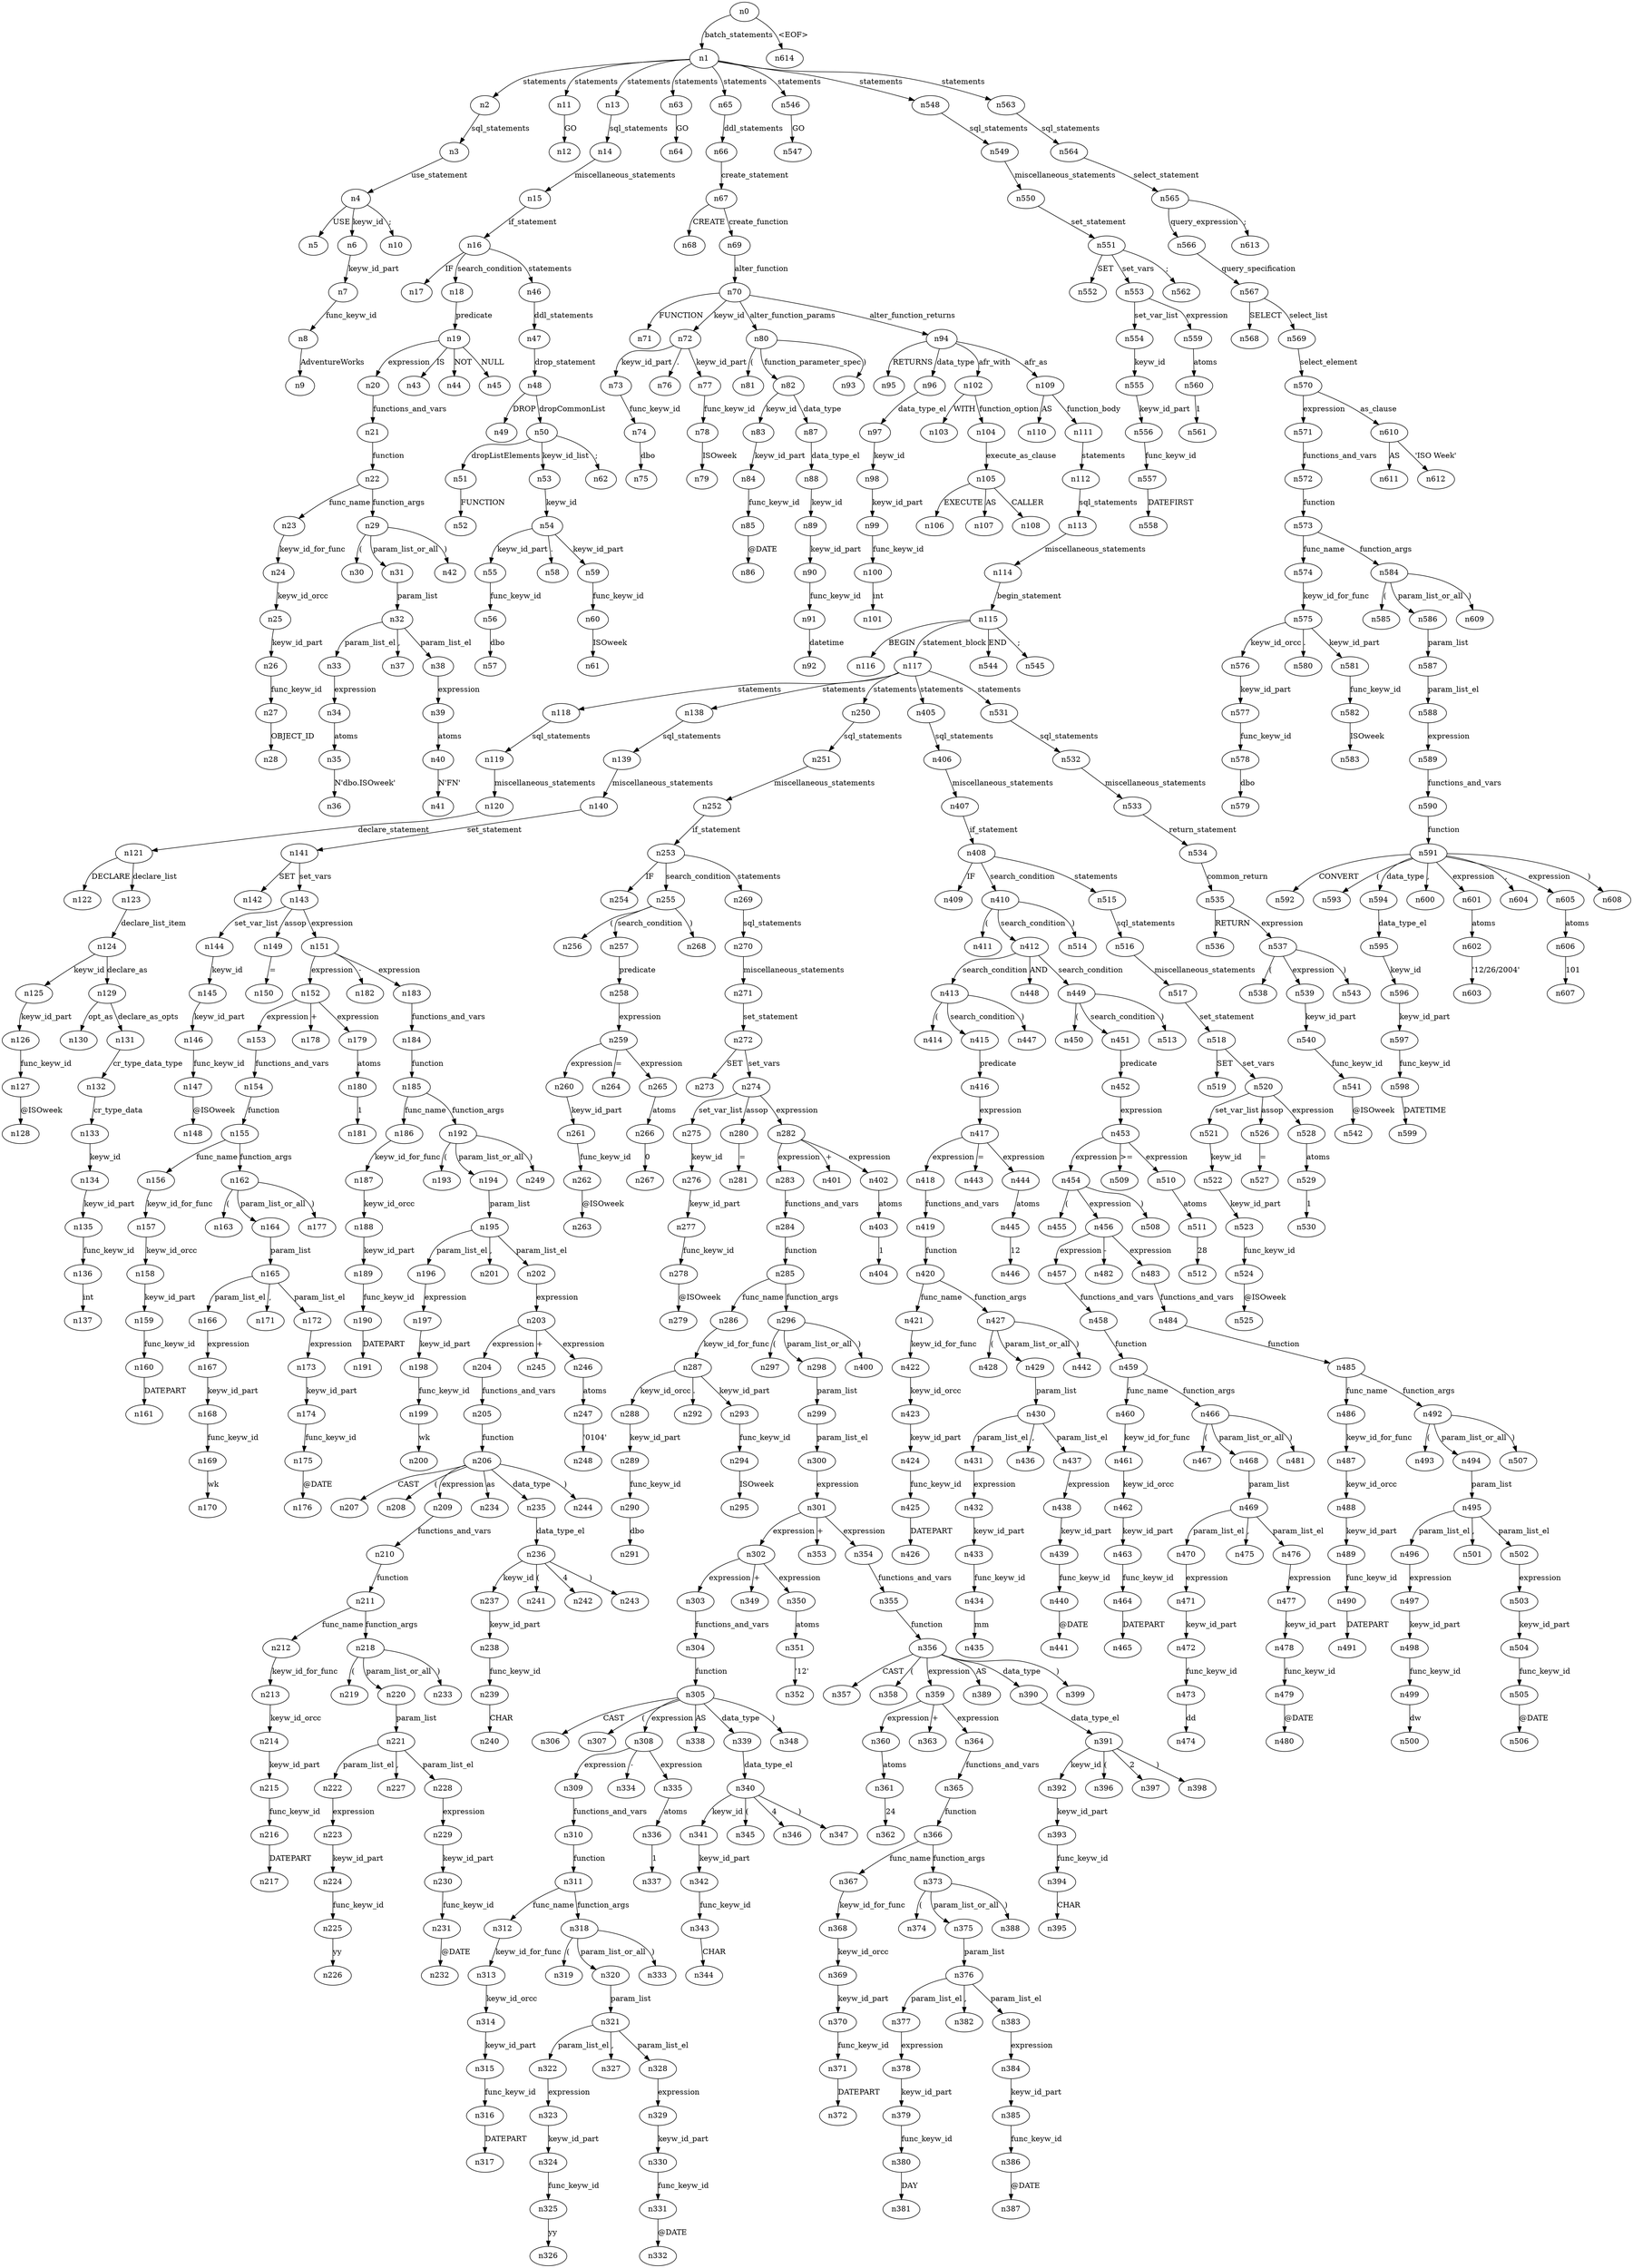 digraph ParseTree {
  n0 -> n1 [label="batch_statements"];
  n1 -> n2 [label="statements"];
  n2 -> n3 [label="sql_statements"];
  n3 -> n4 [label="use_statement"];
  n4 -> n5 [label="USE"];
  n4 -> n6 [label="keyw_id"];
  n6 -> n7 [label="keyw_id_part"];
  n7 -> n8 [label="func_keyw_id"];
  n8 -> n9 [label="AdventureWorks"];
  n4 -> n10 [label=";"];
  n1 -> n11 [label="statements"];
  n11 -> n12 [label="GO"];
  n1 -> n13 [label="statements"];
  n13 -> n14 [label="sql_statements"];
  n14 -> n15 [label="miscellaneous_statements"];
  n15 -> n16 [label="if_statement"];
  n16 -> n17 [label="IF"];
  n16 -> n18 [label="search_condition"];
  n18 -> n19 [label="predicate"];
  n19 -> n20 [label="expression"];
  n20 -> n21 [label="functions_and_vars"];
  n21 -> n22 [label="function"];
  n22 -> n23 [label="func_name"];
  n23 -> n24 [label="keyw_id_for_func"];
  n24 -> n25 [label="keyw_id_orcc"];
  n25 -> n26 [label="keyw_id_part"];
  n26 -> n27 [label="func_keyw_id"];
  n27 -> n28 [label="OBJECT_ID"];
  n22 -> n29 [label="function_args"];
  n29 -> n30 [label="("];
  n29 -> n31 [label="param_list_or_all"];
  n31 -> n32 [label="param_list"];
  n32 -> n33 [label="param_list_el"];
  n33 -> n34 [label="expression"];
  n34 -> n35 [label="atoms"];
  n35 -> n36 [label="N'dbo.ISOweek'"];
  n32 -> n37 [label=","];
  n32 -> n38 [label="param_list_el"];
  n38 -> n39 [label="expression"];
  n39 -> n40 [label="atoms"];
  n40 -> n41 [label="N'FN'"];
  n29 -> n42 [label=")"];
  n19 -> n43 [label="IS"];
  n19 -> n44 [label="NOT"];
  n19 -> n45 [label="NULL"];
  n16 -> n46 [label="statements"];
  n46 -> n47 [label="ddl_statements"];
  n47 -> n48 [label="drop_statement"];
  n48 -> n49 [label="DROP"];
  n48 -> n50 [label="dropCommonList"];
  n50 -> n51 [label="dropListElements"];
  n51 -> n52 [label="FUNCTION"];
  n50 -> n53 [label="keyw_id_list"];
  n53 -> n54 [label="keyw_id"];
  n54 -> n55 [label="keyw_id_part"];
  n55 -> n56 [label="func_keyw_id"];
  n56 -> n57 [label="dbo"];
  n54 -> n58 [label="."];
  n54 -> n59 [label="keyw_id_part"];
  n59 -> n60 [label="func_keyw_id"];
  n60 -> n61 [label="ISOweek"];
  n50 -> n62 [label=";"];
  n1 -> n63 [label="statements"];
  n63 -> n64 [label="GO"];
  n1 -> n65 [label="statements"];
  n65 -> n66 [label="ddl_statements"];
  n66 -> n67 [label="create_statement"];
  n67 -> n68 [label="CREATE"];
  n67 -> n69 [label="create_function"];
  n69 -> n70 [label="alter_function"];
  n70 -> n71 [label="FUNCTION"];
  n70 -> n72 [label="keyw_id"];
  n72 -> n73 [label="keyw_id_part"];
  n73 -> n74 [label="func_keyw_id"];
  n74 -> n75 [label="dbo"];
  n72 -> n76 [label="."];
  n72 -> n77 [label="keyw_id_part"];
  n77 -> n78 [label="func_keyw_id"];
  n78 -> n79 [label="ISOweek"];
  n70 -> n80 [label="alter_function_params"];
  n80 -> n81 [label="("];
  n80 -> n82 [label="function_parameter_spec"];
  n82 -> n83 [label="keyw_id"];
  n83 -> n84 [label="keyw_id_part"];
  n84 -> n85 [label="func_keyw_id"];
  n85 -> n86 [label="@DATE"];
  n82 -> n87 [label="data_type"];
  n87 -> n88 [label="data_type_el"];
  n88 -> n89 [label="keyw_id"];
  n89 -> n90 [label="keyw_id_part"];
  n90 -> n91 [label="func_keyw_id"];
  n91 -> n92 [label="datetime"];
  n80 -> n93 [label=")"];
  n70 -> n94 [label="alter_function_returns"];
  n94 -> n95 [label="RETURNS"];
  n94 -> n96 [label="data_type"];
  n96 -> n97 [label="data_type_el"];
  n97 -> n98 [label="keyw_id"];
  n98 -> n99 [label="keyw_id_part"];
  n99 -> n100 [label="func_keyw_id"];
  n100 -> n101 [label="int"];
  n94 -> n102 [label="afr_with"];
  n102 -> n103 [label="WITH"];
  n102 -> n104 [label="function_option"];
  n104 -> n105 [label="execute_as_clause"];
  n105 -> n106 [label="EXECUTE"];
  n105 -> n107 [label="AS"];
  n105 -> n108 [label="CALLER"];
  n94 -> n109 [label="afr_as"];
  n109 -> n110 [label="AS"];
  n109 -> n111 [label="function_body"];
  n111 -> n112 [label="statements"];
  n112 -> n113 [label="sql_statements"];
  n113 -> n114 [label="miscellaneous_statements"];
  n114 -> n115 [label="begin_statement"];
  n115 -> n116 [label="BEGIN"];
  n115 -> n117 [label="statement_block"];
  n117 -> n118 [label="statements"];
  n118 -> n119 [label="sql_statements"];
  n119 -> n120 [label="miscellaneous_statements"];
  n120 -> n121 [label="declare_statement"];
  n121 -> n122 [label="DECLARE"];
  n121 -> n123 [label="declare_list"];
  n123 -> n124 [label="declare_list_item"];
  n124 -> n125 [label="keyw_id"];
  n125 -> n126 [label="keyw_id_part"];
  n126 -> n127 [label="func_keyw_id"];
  n127 -> n128 [label="@ISOweek"];
  n124 -> n129 [label="declare_as"];
  n129 -> n130 [label="opt_as"];
  n129 -> n131 [label="declare_as_opts"];
  n131 -> n132 [label="cr_type_data_type"];
  n132 -> n133 [label="cr_type_data"];
  n133 -> n134 [label="keyw_id"];
  n134 -> n135 [label="keyw_id_part"];
  n135 -> n136 [label="func_keyw_id"];
  n136 -> n137 [label="int"];
  n117 -> n138 [label="statements"];
  n138 -> n139 [label="sql_statements"];
  n139 -> n140 [label="miscellaneous_statements"];
  n140 -> n141 [label="set_statement"];
  n141 -> n142 [label="SET"];
  n141 -> n143 [label="set_vars"];
  n143 -> n144 [label="set_var_list"];
  n144 -> n145 [label="keyw_id"];
  n145 -> n146 [label="keyw_id_part"];
  n146 -> n147 [label="func_keyw_id"];
  n147 -> n148 [label="@ISOweek"];
  n143 -> n149 [label="assop"];
  n149 -> n150 [label="="];
  n143 -> n151 [label="expression"];
  n151 -> n152 [label="expression"];
  n152 -> n153 [label="expression"];
  n153 -> n154 [label="functions_and_vars"];
  n154 -> n155 [label="function"];
  n155 -> n156 [label="func_name"];
  n156 -> n157 [label="keyw_id_for_func"];
  n157 -> n158 [label="keyw_id_orcc"];
  n158 -> n159 [label="keyw_id_part"];
  n159 -> n160 [label="func_keyw_id"];
  n160 -> n161 [label="DATEPART"];
  n155 -> n162 [label="function_args"];
  n162 -> n163 [label="("];
  n162 -> n164 [label="param_list_or_all"];
  n164 -> n165 [label="param_list"];
  n165 -> n166 [label="param_list_el"];
  n166 -> n167 [label="expression"];
  n167 -> n168 [label="keyw_id_part"];
  n168 -> n169 [label="func_keyw_id"];
  n169 -> n170 [label="wk"];
  n165 -> n171 [label=","];
  n165 -> n172 [label="param_list_el"];
  n172 -> n173 [label="expression"];
  n173 -> n174 [label="keyw_id_part"];
  n174 -> n175 [label="func_keyw_id"];
  n175 -> n176 [label="@DATE"];
  n162 -> n177 [label=")"];
  n152 -> n178 [label="+"];
  n152 -> n179 [label="expression"];
  n179 -> n180 [label="atoms"];
  n180 -> n181 [label="1"];
  n151 -> n182 [label="-"];
  n151 -> n183 [label="expression"];
  n183 -> n184 [label="functions_and_vars"];
  n184 -> n185 [label="function"];
  n185 -> n186 [label="func_name"];
  n186 -> n187 [label="keyw_id_for_func"];
  n187 -> n188 [label="keyw_id_orcc"];
  n188 -> n189 [label="keyw_id_part"];
  n189 -> n190 [label="func_keyw_id"];
  n190 -> n191 [label="DATEPART"];
  n185 -> n192 [label="function_args"];
  n192 -> n193 [label="("];
  n192 -> n194 [label="param_list_or_all"];
  n194 -> n195 [label="param_list"];
  n195 -> n196 [label="param_list_el"];
  n196 -> n197 [label="expression"];
  n197 -> n198 [label="keyw_id_part"];
  n198 -> n199 [label="func_keyw_id"];
  n199 -> n200 [label="wk"];
  n195 -> n201 [label=","];
  n195 -> n202 [label="param_list_el"];
  n202 -> n203 [label="expression"];
  n203 -> n204 [label="expression"];
  n204 -> n205 [label="functions_and_vars"];
  n205 -> n206 [label="function"];
  n206 -> n207 [label="CAST"];
  n206 -> n208 [label="("];
  n206 -> n209 [label="expression"];
  n209 -> n210 [label="functions_and_vars"];
  n210 -> n211 [label="function"];
  n211 -> n212 [label="func_name"];
  n212 -> n213 [label="keyw_id_for_func"];
  n213 -> n214 [label="keyw_id_orcc"];
  n214 -> n215 [label="keyw_id_part"];
  n215 -> n216 [label="func_keyw_id"];
  n216 -> n217 [label="DATEPART"];
  n211 -> n218 [label="function_args"];
  n218 -> n219 [label="("];
  n218 -> n220 [label="param_list_or_all"];
  n220 -> n221 [label="param_list"];
  n221 -> n222 [label="param_list_el"];
  n222 -> n223 [label="expression"];
  n223 -> n224 [label="keyw_id_part"];
  n224 -> n225 [label="func_keyw_id"];
  n225 -> n226 [label="yy"];
  n221 -> n227 [label=","];
  n221 -> n228 [label="param_list_el"];
  n228 -> n229 [label="expression"];
  n229 -> n230 [label="keyw_id_part"];
  n230 -> n231 [label="func_keyw_id"];
  n231 -> n232 [label="@DATE"];
  n218 -> n233 [label=")"];
  n206 -> n234 [label="as"];
  n206 -> n235 [label="data_type"];
  n235 -> n236 [label="data_type_el"];
  n236 -> n237 [label="keyw_id"];
  n237 -> n238 [label="keyw_id_part"];
  n238 -> n239 [label="func_keyw_id"];
  n239 -> n240 [label="CHAR"];
  n236 -> n241 [label="("];
  n236 -> n242 [label="4"];
  n236 -> n243 [label=")"];
  n206 -> n244 [label=")"];
  n203 -> n245 [label="+"];
  n203 -> n246 [label="expression"];
  n246 -> n247 [label="atoms"];
  n247 -> n248 [label="'0104'"];
  n192 -> n249 [label=")"];
  n117 -> n250 [label="statements"];
  n250 -> n251 [label="sql_statements"];
  n251 -> n252 [label="miscellaneous_statements"];
  n252 -> n253 [label="if_statement"];
  n253 -> n254 [label="IF"];
  n253 -> n255 [label="search_condition"];
  n255 -> n256 [label="("];
  n255 -> n257 [label="search_condition"];
  n257 -> n258 [label="predicate"];
  n258 -> n259 [label="expression"];
  n259 -> n260 [label="expression"];
  n260 -> n261 [label="keyw_id_part"];
  n261 -> n262 [label="func_keyw_id"];
  n262 -> n263 [label="@ISOweek"];
  n259 -> n264 [label="="];
  n259 -> n265 [label="expression"];
  n265 -> n266 [label="atoms"];
  n266 -> n267 [label="0"];
  n255 -> n268 [label=")"];
  n253 -> n269 [label="statements"];
  n269 -> n270 [label="sql_statements"];
  n270 -> n271 [label="miscellaneous_statements"];
  n271 -> n272 [label="set_statement"];
  n272 -> n273 [label="SET"];
  n272 -> n274 [label="set_vars"];
  n274 -> n275 [label="set_var_list"];
  n275 -> n276 [label="keyw_id"];
  n276 -> n277 [label="keyw_id_part"];
  n277 -> n278 [label="func_keyw_id"];
  n278 -> n279 [label="@ISOweek"];
  n274 -> n280 [label="assop"];
  n280 -> n281 [label="="];
  n274 -> n282 [label="expression"];
  n282 -> n283 [label="expression"];
  n283 -> n284 [label="functions_and_vars"];
  n284 -> n285 [label="function"];
  n285 -> n286 [label="func_name"];
  n286 -> n287 [label="keyw_id_for_func"];
  n287 -> n288 [label="keyw_id_orcc"];
  n288 -> n289 [label="keyw_id_part"];
  n289 -> n290 [label="func_keyw_id"];
  n290 -> n291 [label="dbo"];
  n287 -> n292 [label="."];
  n287 -> n293 [label="keyw_id_part"];
  n293 -> n294 [label="func_keyw_id"];
  n294 -> n295 [label="ISOweek"];
  n285 -> n296 [label="function_args"];
  n296 -> n297 [label="("];
  n296 -> n298 [label="param_list_or_all"];
  n298 -> n299 [label="param_list"];
  n299 -> n300 [label="param_list_el"];
  n300 -> n301 [label="expression"];
  n301 -> n302 [label="expression"];
  n302 -> n303 [label="expression"];
  n303 -> n304 [label="functions_and_vars"];
  n304 -> n305 [label="function"];
  n305 -> n306 [label="CAST"];
  n305 -> n307 [label="("];
  n305 -> n308 [label="expression"];
  n308 -> n309 [label="expression"];
  n309 -> n310 [label="functions_and_vars"];
  n310 -> n311 [label="function"];
  n311 -> n312 [label="func_name"];
  n312 -> n313 [label="keyw_id_for_func"];
  n313 -> n314 [label="keyw_id_orcc"];
  n314 -> n315 [label="keyw_id_part"];
  n315 -> n316 [label="func_keyw_id"];
  n316 -> n317 [label="DATEPART"];
  n311 -> n318 [label="function_args"];
  n318 -> n319 [label="("];
  n318 -> n320 [label="param_list_or_all"];
  n320 -> n321 [label="param_list"];
  n321 -> n322 [label="param_list_el"];
  n322 -> n323 [label="expression"];
  n323 -> n324 [label="keyw_id_part"];
  n324 -> n325 [label="func_keyw_id"];
  n325 -> n326 [label="yy"];
  n321 -> n327 [label=","];
  n321 -> n328 [label="param_list_el"];
  n328 -> n329 [label="expression"];
  n329 -> n330 [label="keyw_id_part"];
  n330 -> n331 [label="func_keyw_id"];
  n331 -> n332 [label="@DATE"];
  n318 -> n333 [label=")"];
  n308 -> n334 [label="-"];
  n308 -> n335 [label="expression"];
  n335 -> n336 [label="atoms"];
  n336 -> n337 [label="1"];
  n305 -> n338 [label="AS"];
  n305 -> n339 [label="data_type"];
  n339 -> n340 [label="data_type_el"];
  n340 -> n341 [label="keyw_id"];
  n341 -> n342 [label="keyw_id_part"];
  n342 -> n343 [label="func_keyw_id"];
  n343 -> n344 [label="CHAR"];
  n340 -> n345 [label="("];
  n340 -> n346 [label="4"];
  n340 -> n347 [label=")"];
  n305 -> n348 [label=")"];
  n302 -> n349 [label="+"];
  n302 -> n350 [label="expression"];
  n350 -> n351 [label="atoms"];
  n351 -> n352 [label="'12'"];
  n301 -> n353 [label="+"];
  n301 -> n354 [label="expression"];
  n354 -> n355 [label="functions_and_vars"];
  n355 -> n356 [label="function"];
  n356 -> n357 [label="CAST"];
  n356 -> n358 [label="("];
  n356 -> n359 [label="expression"];
  n359 -> n360 [label="expression"];
  n360 -> n361 [label="atoms"];
  n361 -> n362 [label="24"];
  n359 -> n363 [label="+"];
  n359 -> n364 [label="expression"];
  n364 -> n365 [label="functions_and_vars"];
  n365 -> n366 [label="function"];
  n366 -> n367 [label="func_name"];
  n367 -> n368 [label="keyw_id_for_func"];
  n368 -> n369 [label="keyw_id_orcc"];
  n369 -> n370 [label="keyw_id_part"];
  n370 -> n371 [label="func_keyw_id"];
  n371 -> n372 [label="DATEPART"];
  n366 -> n373 [label="function_args"];
  n373 -> n374 [label="("];
  n373 -> n375 [label="param_list_or_all"];
  n375 -> n376 [label="param_list"];
  n376 -> n377 [label="param_list_el"];
  n377 -> n378 [label="expression"];
  n378 -> n379 [label="keyw_id_part"];
  n379 -> n380 [label="func_keyw_id"];
  n380 -> n381 [label="DAY"];
  n376 -> n382 [label=","];
  n376 -> n383 [label="param_list_el"];
  n383 -> n384 [label="expression"];
  n384 -> n385 [label="keyw_id_part"];
  n385 -> n386 [label="func_keyw_id"];
  n386 -> n387 [label="@DATE"];
  n373 -> n388 [label=")"];
  n356 -> n389 [label="AS"];
  n356 -> n390 [label="data_type"];
  n390 -> n391 [label="data_type_el"];
  n391 -> n392 [label="keyw_id"];
  n392 -> n393 [label="keyw_id_part"];
  n393 -> n394 [label="func_keyw_id"];
  n394 -> n395 [label="CHAR"];
  n391 -> n396 [label="("];
  n391 -> n397 [label="2"];
  n391 -> n398 [label=")"];
  n356 -> n399 [label=")"];
  n296 -> n400 [label=")"];
  n282 -> n401 [label="+"];
  n282 -> n402 [label="expression"];
  n402 -> n403 [label="atoms"];
  n403 -> n404 [label="1"];
  n117 -> n405 [label="statements"];
  n405 -> n406 [label="sql_statements"];
  n406 -> n407 [label="miscellaneous_statements"];
  n407 -> n408 [label="if_statement"];
  n408 -> n409 [label="IF"];
  n408 -> n410 [label="search_condition"];
  n410 -> n411 [label="("];
  n410 -> n412 [label="search_condition"];
  n412 -> n413 [label="search_condition"];
  n413 -> n414 [label="("];
  n413 -> n415 [label="search_condition"];
  n415 -> n416 [label="predicate"];
  n416 -> n417 [label="expression"];
  n417 -> n418 [label="expression"];
  n418 -> n419 [label="functions_and_vars"];
  n419 -> n420 [label="function"];
  n420 -> n421 [label="func_name"];
  n421 -> n422 [label="keyw_id_for_func"];
  n422 -> n423 [label="keyw_id_orcc"];
  n423 -> n424 [label="keyw_id_part"];
  n424 -> n425 [label="func_keyw_id"];
  n425 -> n426 [label="DATEPART"];
  n420 -> n427 [label="function_args"];
  n427 -> n428 [label="("];
  n427 -> n429 [label="param_list_or_all"];
  n429 -> n430 [label="param_list"];
  n430 -> n431 [label="param_list_el"];
  n431 -> n432 [label="expression"];
  n432 -> n433 [label="keyw_id_part"];
  n433 -> n434 [label="func_keyw_id"];
  n434 -> n435 [label="mm"];
  n430 -> n436 [label=","];
  n430 -> n437 [label="param_list_el"];
  n437 -> n438 [label="expression"];
  n438 -> n439 [label="keyw_id_part"];
  n439 -> n440 [label="func_keyw_id"];
  n440 -> n441 [label="@DATE"];
  n427 -> n442 [label=")"];
  n417 -> n443 [label="="];
  n417 -> n444 [label="expression"];
  n444 -> n445 [label="atoms"];
  n445 -> n446 [label="12"];
  n413 -> n447 [label=")"];
  n412 -> n448 [label="AND"];
  n412 -> n449 [label="search_condition"];
  n449 -> n450 [label="("];
  n449 -> n451 [label="search_condition"];
  n451 -> n452 [label="predicate"];
  n452 -> n453 [label="expression"];
  n453 -> n454 [label="expression"];
  n454 -> n455 [label="("];
  n454 -> n456 [label="expression"];
  n456 -> n457 [label="expression"];
  n457 -> n458 [label="functions_and_vars"];
  n458 -> n459 [label="function"];
  n459 -> n460 [label="func_name"];
  n460 -> n461 [label="keyw_id_for_func"];
  n461 -> n462 [label="keyw_id_orcc"];
  n462 -> n463 [label="keyw_id_part"];
  n463 -> n464 [label="func_keyw_id"];
  n464 -> n465 [label="DATEPART"];
  n459 -> n466 [label="function_args"];
  n466 -> n467 [label="("];
  n466 -> n468 [label="param_list_or_all"];
  n468 -> n469 [label="param_list"];
  n469 -> n470 [label="param_list_el"];
  n470 -> n471 [label="expression"];
  n471 -> n472 [label="keyw_id_part"];
  n472 -> n473 [label="func_keyw_id"];
  n473 -> n474 [label="dd"];
  n469 -> n475 [label=","];
  n469 -> n476 [label="param_list_el"];
  n476 -> n477 [label="expression"];
  n477 -> n478 [label="keyw_id_part"];
  n478 -> n479 [label="func_keyw_id"];
  n479 -> n480 [label="@DATE"];
  n466 -> n481 [label=")"];
  n456 -> n482 [label="-"];
  n456 -> n483 [label="expression"];
  n483 -> n484 [label="functions_and_vars"];
  n484 -> n485 [label="function"];
  n485 -> n486 [label="func_name"];
  n486 -> n487 [label="keyw_id_for_func"];
  n487 -> n488 [label="keyw_id_orcc"];
  n488 -> n489 [label="keyw_id_part"];
  n489 -> n490 [label="func_keyw_id"];
  n490 -> n491 [label="DATEPART"];
  n485 -> n492 [label="function_args"];
  n492 -> n493 [label="("];
  n492 -> n494 [label="param_list_or_all"];
  n494 -> n495 [label="param_list"];
  n495 -> n496 [label="param_list_el"];
  n496 -> n497 [label="expression"];
  n497 -> n498 [label="keyw_id_part"];
  n498 -> n499 [label="func_keyw_id"];
  n499 -> n500 [label="dw"];
  n495 -> n501 [label=","];
  n495 -> n502 [label="param_list_el"];
  n502 -> n503 [label="expression"];
  n503 -> n504 [label="keyw_id_part"];
  n504 -> n505 [label="func_keyw_id"];
  n505 -> n506 [label="@DATE"];
  n492 -> n507 [label=")"];
  n454 -> n508 [label=")"];
  n453 -> n509 [label=">="];
  n453 -> n510 [label="expression"];
  n510 -> n511 [label="atoms"];
  n511 -> n512 [label="28"];
  n449 -> n513 [label=")"];
  n410 -> n514 [label=")"];
  n408 -> n515 [label="statements"];
  n515 -> n516 [label="sql_statements"];
  n516 -> n517 [label="miscellaneous_statements"];
  n517 -> n518 [label="set_statement"];
  n518 -> n519 [label="SET"];
  n518 -> n520 [label="set_vars"];
  n520 -> n521 [label="set_var_list"];
  n521 -> n522 [label="keyw_id"];
  n522 -> n523 [label="keyw_id_part"];
  n523 -> n524 [label="func_keyw_id"];
  n524 -> n525 [label="@ISOweek"];
  n520 -> n526 [label="assop"];
  n526 -> n527 [label="="];
  n520 -> n528 [label="expression"];
  n528 -> n529 [label="atoms"];
  n529 -> n530 [label="1"];
  n117 -> n531 [label="statements"];
  n531 -> n532 [label="sql_statements"];
  n532 -> n533 [label="miscellaneous_statements"];
  n533 -> n534 [label="return_statement"];
  n534 -> n535 [label="common_return"];
  n535 -> n536 [label="RETURN"];
  n535 -> n537 [label="expression"];
  n537 -> n538 [label="("];
  n537 -> n539 [label="expression"];
  n539 -> n540 [label="keyw_id_part"];
  n540 -> n541 [label="func_keyw_id"];
  n541 -> n542 [label="@ISOweek"];
  n537 -> n543 [label=")"];
  n115 -> n544 [label="END"];
  n115 -> n545 [label=";"];
  n1 -> n546 [label="statements"];
  n546 -> n547 [label="GO"];
  n1 -> n548 [label="statements"];
  n548 -> n549 [label="sql_statements"];
  n549 -> n550 [label="miscellaneous_statements"];
  n550 -> n551 [label="set_statement"];
  n551 -> n552 [label="SET"];
  n551 -> n553 [label="set_vars"];
  n553 -> n554 [label="set_var_list"];
  n554 -> n555 [label="keyw_id"];
  n555 -> n556 [label="keyw_id_part"];
  n556 -> n557 [label="func_keyw_id"];
  n557 -> n558 [label="DATEFIRST"];
  n553 -> n559 [label="expression"];
  n559 -> n560 [label="atoms"];
  n560 -> n561 [label="1"];
  n551 -> n562 [label=";"];
  n1 -> n563 [label="statements"];
  n563 -> n564 [label="sql_statements"];
  n564 -> n565 [label="select_statement"];
  n565 -> n566 [label="query_expression"];
  n566 -> n567 [label="query_specification"];
  n567 -> n568 [label="SELECT"];
  n567 -> n569 [label="select_list"];
  n569 -> n570 [label="select_element"];
  n570 -> n571 [label="expression"];
  n571 -> n572 [label="functions_and_vars"];
  n572 -> n573 [label="function"];
  n573 -> n574 [label="func_name"];
  n574 -> n575 [label="keyw_id_for_func"];
  n575 -> n576 [label="keyw_id_orcc"];
  n576 -> n577 [label="keyw_id_part"];
  n577 -> n578 [label="func_keyw_id"];
  n578 -> n579 [label="dbo"];
  n575 -> n580 [label="."];
  n575 -> n581 [label="keyw_id_part"];
  n581 -> n582 [label="func_keyw_id"];
  n582 -> n583 [label="ISOweek"];
  n573 -> n584 [label="function_args"];
  n584 -> n585 [label="("];
  n584 -> n586 [label="param_list_or_all"];
  n586 -> n587 [label="param_list"];
  n587 -> n588 [label="param_list_el"];
  n588 -> n589 [label="expression"];
  n589 -> n590 [label="functions_and_vars"];
  n590 -> n591 [label="function"];
  n591 -> n592 [label="CONVERT"];
  n591 -> n593 [label="("];
  n591 -> n594 [label="data_type"];
  n594 -> n595 [label="data_type_el"];
  n595 -> n596 [label="keyw_id"];
  n596 -> n597 [label="keyw_id_part"];
  n597 -> n598 [label="func_keyw_id"];
  n598 -> n599 [label="DATETIME"];
  n591 -> n600 [label=","];
  n591 -> n601 [label="expression"];
  n601 -> n602 [label="atoms"];
  n602 -> n603 [label="'12/26/2004'"];
  n591 -> n604 [label=","];
  n591 -> n605 [label="expression"];
  n605 -> n606 [label="atoms"];
  n606 -> n607 [label="101"];
  n591 -> n608 [label=")"];
  n584 -> n609 [label=")"];
  n570 -> n610 [label="as_clause"];
  n610 -> n611 [label="AS"];
  n610 -> n612 [label="'ISO Week'"];
  n565 -> n613 [label=";"];
  n0 -> n614 [label="<EOF>"];
}